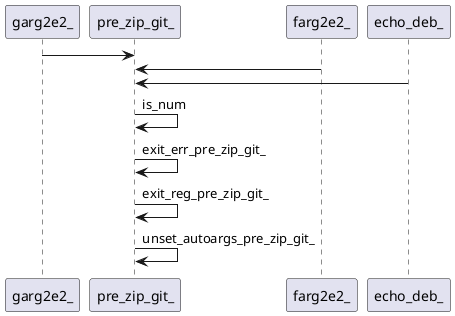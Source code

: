 @startuml rete
garg2e2_ -> pre_zip_git_ 
farg2e2_ -> pre_zip_git_
echo_deb_ -> pre_zip_git_
pre_zip_git_ -> pre_zip_git_:is_num
pre_zip_git_ -> pre_zip_git_:exit_err_pre_zip_git_
pre_zip_git_ -> pre_zip_git_:exit_reg_pre_zip_git_
pre_zip_git_ -> pre_zip_git_:unset_autoargs_pre_zip_git_
' {wrap_fn}
' fnn o-> pre_zip_git_
' {body_fn}
@enduml